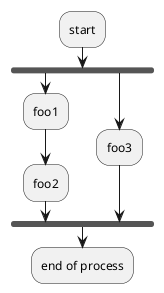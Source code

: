 {
  "sha1": "gj4n4z5nl5fdgry9ngs7itrn8y7egfz",
  "insertion": {
    "when": "2024-06-01T09:03:07.840Z",
    "user": "plantuml@gmail.com"
  }
}
@startuml
:start;
fork
  :foo1;
  :foo2;
fork again
  :foo3;
endfork
:end of process;
@enduml
